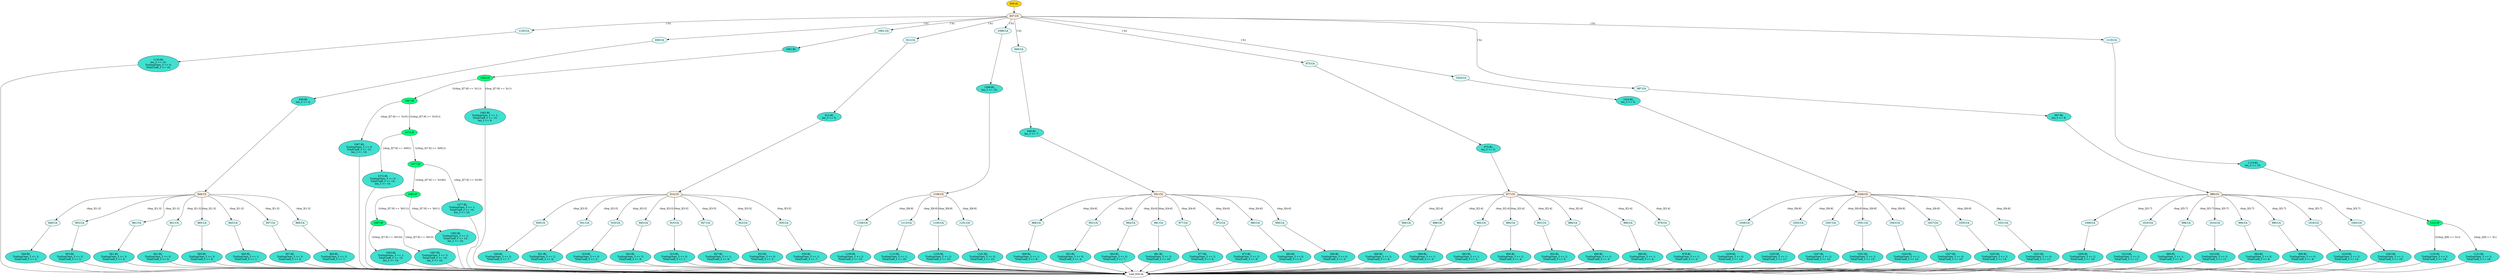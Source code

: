 strict digraph "" {
	node [label="\N"];
	"1100:CS"	 [ast="<pyverilog.vparser.ast.CaseStatement object at 0x7f204c6f4fd0>",
		fillcolor=linen,
		label="1100:CS",
		statements="[]",
		style=filled,
		typ=CaseStatement];
	"1109:CA"	 [ast="<pyverilog.vparser.ast.Case object at 0x7f204c6e0350>",
		fillcolor=lightcyan,
		label="1109:CA",
		statements="[]",
		style=filled,
		typ=Case];
	"1100:CS" -> "1109:CA"	 [cond="['rbsp_3']",
		label="rbsp_3[8:9]",
		lineno=1100];
	"1113:CA"	 [ast="<pyverilog.vparser.ast.Case object at 0x7f204c6e0710>",
		fillcolor=lightcyan,
		label="1113:CA",
		statements="[]",
		style=filled,
		typ=Case];
	"1100:CS" -> "1113:CA"	 [cond="['rbsp_3']",
		label="rbsp_3[8:9]",
		lineno=1100];
	"1105:CA"	 [ast="<pyverilog.vparser.ast.Case object at 0x7f204c6ddf50>",
		fillcolor=lightcyan,
		label="1105:CA",
		statements="[]",
		style=filled,
		typ=Case];
	"1100:CS" -> "1105:CA"	 [cond="['rbsp_3']",
		label="rbsp_3[8:9]",
		lineno=1100];
	"1101:CA"	 [ast="<pyverilog.vparser.ast.Case object at 0x7f204c6dd0d0>",
		fillcolor=lightcyan,
		label="1101:CA",
		statements="[]",
		style=filled,
		typ=Case];
	"1100:CS" -> "1101:CA"	 [cond="['rbsp_3']",
		label="rbsp_3[8:9]",
		lineno=1100];
	"838:BL"	 [ast="<pyverilog.vparser.ast.Block object at 0x7f204c6e0c50>",
		fillcolor=turquoise,
		label="838:BL
len_3 <= 4;",
		statements="[<pyverilog.vparser.ast.NonblockingSubstitution object at 0x7f204c6e0b10>]",
		style=filled,
		typ=Block];
	"840:CS"	 [ast="<pyverilog.vparser.ast.CaseStatement object at 0x7f204c6e0c90>",
		fillcolor=linen,
		label="840:CS",
		statements="[]",
		style=filled,
		typ=CaseStatement];
	"838:BL" -> "840:CS"	 [cond="[]",
		lineno=None];
	"853:BL"	 [ast="<pyverilog.vparser.ast.Block object at 0x7f204c7229d0>",
		fillcolor=turquoise,
		label="853:BL
TrailingOnes_3 <= 3;
TotalCoeff_3 <= 3;",
		statements="[<pyverilog.vparser.ast.NonblockingSubstitution object at 0x7f204c722a10>, <pyverilog.vparser.ast.NonblockingSubstitution object \
at 0x7f204c722b90>]",
		style=filled,
		typ=Block];
	"Leaf_836:AL"	 [def_var="['TotalCoeff_3', 'len_3', 'TrailingOnes_3']",
		label="Leaf_836:AL"];
	"853:BL" -> "Leaf_836:AL"	 [cond="[]",
		lineno=None];
	"906:CA"	 [ast="<pyverilog.vparser.ast.Case object at 0x7f204c737c50>",
		fillcolor=lightcyan,
		label="906:CA",
		statements="[]",
		style=filled,
		typ=Case];
	"906:BL"	 [ast="<pyverilog.vparser.ast.Block object at 0x7f204c737cd0>",
		fillcolor=turquoise,
		label="906:BL
TrailingOnes_3 <= 3;
TotalCoeff_3 <= 8;",
		statements="[<pyverilog.vparser.ast.NonblockingSubstitution object at 0x7f204c737d10>, <pyverilog.vparser.ast.NonblockingSubstitution object \
at 0x7f204c737e90>]",
		style=filled,
		typ=Block];
	"906:CA" -> "906:BL"	 [cond="[]",
		lineno=None];
	"1130:CA"	 [ast="<pyverilog.vparser.ast.Case object at 0x7f204c745050>",
		fillcolor=lightcyan,
		label="1130:CA",
		statements="[]",
		style=filled,
		typ=Case];
	"1130:BL"	 [ast="<pyverilog.vparser.ast.Block object at 0x7f204c745090>",
		fillcolor=turquoise,
		label="1130:BL
len_3 <= 10;
TrailingOnes_3 <= 0;
TotalCoeff_3 <= 16;",
		statements="[<pyverilog.vparser.ast.NonblockingSubstitution object at 0x7f204c7450d0>, <pyverilog.vparser.ast.NonblockingSubstitution object \
at 0x7f204c745210>, <pyverilog.vparser.ast.NonblockingSubstitution object at 0x7f204c745390>]",
		style=filled,
		typ=Block];
	"1130:CA" -> "1130:BL"	 [cond="[]",
		lineno=None];
	"849:BL"	 [ast="<pyverilog.vparser.ast.Block object at 0x7f204c722610>",
		fillcolor=turquoise,
		label="849:BL
TrailingOnes_3 <= 2;
TotalCoeff_3 <= 2;",
		statements="[<pyverilog.vparser.ast.NonblockingSubstitution object at 0x7f204c722650>, <pyverilog.vparser.ast.NonblockingSubstitution object \
at 0x7f204c7227d0>]",
		style=filled,
		typ=Block];
	"849:BL" -> "Leaf_836:AL"	 [cond="[]",
		lineno=None];
	"849:CA"	 [ast="<pyverilog.vparser.ast.Case object at 0x7f204c722590>",
		fillcolor=lightcyan,
		label="849:CA",
		statements="[]",
		style=filled,
		typ=Case];
	"840:CS" -> "849:CA"	 [cond="['rbsp_3']",
		label="rbsp_3[1:3]",
		lineno=840];
	"853:CA"	 [ast="<pyverilog.vparser.ast.Case object at 0x7f204c722950>",
		fillcolor=lightcyan,
		label="853:CA",
		statements="[]",
		style=filled,
		typ=Case];
	"840:CS" -> "853:CA"	 [cond="['rbsp_3']",
		label="rbsp_3[1:3]",
		lineno=840];
	"861:CA"	 [ast="<pyverilog.vparser.ast.Case object at 0x7f204c737110>",
		fillcolor=lightcyan,
		label="861:CA",
		statements="[]",
		style=filled,
		typ=Case];
	"840:CS" -> "861:CA"	 [cond="['rbsp_3']",
		label="rbsp_3[1:3]",
		lineno=840];
	"841:CA"	 [ast="<pyverilog.vparser.ast.Case object at 0x7f204c6e0dd0>",
		fillcolor=lightcyan,
		label="841:CA",
		statements="[]",
		style=filled,
		typ=Case];
	"840:CS" -> "841:CA"	 [cond="['rbsp_3']",
		label="rbsp_3[1:3]",
		lineno=840];
	"865:CA"	 [ast="<pyverilog.vparser.ast.Case object at 0x7f204c7374d0>",
		fillcolor=lightcyan,
		label="865:CA",
		statements="[]",
		style=filled,
		typ=Case];
	"840:CS" -> "865:CA"	 [cond="['rbsp_3']",
		label="rbsp_3[1:3]",
		lineno=840];
	"845:CA"	 [ast="<pyverilog.vparser.ast.Case object at 0x7f204c7221d0>",
		fillcolor=lightcyan,
		label="845:CA",
		statements="[]",
		style=filled,
		typ=Case];
	"840:CS" -> "845:CA"	 [cond="['rbsp_3']",
		label="rbsp_3[1:3]",
		lineno=840];
	"857:CA"	 [ast="<pyverilog.vparser.ast.Case object at 0x7f204c722d10>",
		fillcolor=lightcyan,
		label="857:CA",
		statements="[]",
		style=filled,
		typ=Case];
	"840:CS" -> "857:CA"	 [cond="['rbsp_3']",
		label="rbsp_3[1:3]",
		lineno=840];
	"869:CA"	 [ast="<pyverilog.vparser.ast.Case object at 0x7f204c737890>",
		fillcolor=lightcyan,
		label="869:CA",
		statements="[]",
		style=filled,
		typ=Case];
	"840:CS" -> "869:CA"	 [cond="['rbsp_3']",
		label="rbsp_3[1:3]",
		lineno=840];
	"838:CA"	 [ast="<pyverilog.vparser.ast.Case object at 0x7f204c752f50>",
		fillcolor=lightcyan,
		label="838:CA",
		statements="[]",
		style=filled,
		typ=Case];
	"838:CA" -> "838:BL"	 [cond="[]",
		lineno=None];
	"1121:IF"	 [ast="<pyverilog.vparser.ast.IfStatement object at 0x7f204c745510>",
		fillcolor=springgreen,
		label="1121:IF",
		statements="[]",
		style=filled,
		typ=IfStatement];
	"1125:BL"	 [ast="<pyverilog.vparser.ast.Block object at 0x7f204c745590>",
		fillcolor=turquoise,
		label="1125:BL
TrailingOnes_3 <= 3;
TotalCoeff_3 <= 16;",
		statements="[<pyverilog.vparser.ast.NonblockingSubstitution object at 0x7f204c7455d0>, <pyverilog.vparser.ast.NonblockingSubstitution object \
at 0x7f204c745750>]",
		style=filled,
		typ=Block];
	"1121:IF" -> "1125:BL"	 [cond="['rbsp_3']",
		label="!((rbsp_3[9] == 'b1))",
		lineno=1121];
	"1121:BL"	 [ast="<pyverilog.vparser.ast.Block object at 0x7f204c745910>",
		fillcolor=turquoise,
		label="1121:BL
TrailingOnes_3 <= 2;
TotalCoeff_3 <= 16;",
		statements="[<pyverilog.vparser.ast.NonblockingSubstitution object at 0x7f204c745950>, <pyverilog.vparser.ast.NonblockingSubstitution object \
at 0x7f204c745ad0>]",
		style=filled,
		typ=Block];
	"1121:IF" -> "1121:BL"	 [cond="['rbsp_3']",
		label="(rbsp_3[9] == 'b1)",
		lineno=1121];
	"1039:CA"	 [ast="<pyverilog.vparser.ast.Case object at 0x7f204c745d90>",
		fillcolor=lightcyan,
		label="1039:CA",
		statements="[]",
		style=filled,
		typ=Case];
	"1039:BL"	 [ast="<pyverilog.vparser.ast.Block object at 0x7f204c745e10>",
		fillcolor=turquoise,
		label="1039:BL
TrailingOnes_3 <= 0;
TotalCoeff_3 <= 12;",
		statements="[<pyverilog.vparser.ast.NonblockingSubstitution object at 0x7f204c745e50>, <pyverilog.vparser.ast.NonblockingSubstitution object \
at 0x7f204c745fd0>]",
		style=filled,
		typ=Block];
	"1039:CA" -> "1039:BL"	 [cond="[]",
		lineno=None];
	"939:BL"	 [ast="<pyverilog.vparser.ast.Block object at 0x7f204c746e50>",
		fillcolor=turquoise,
		label="939:BL
TrailingOnes_3 <= 2;
TotalCoeff_3 <= 7;",
		statements="[<pyverilog.vparser.ast.NonblockingSubstitution object at 0x7f204c746e90>, <pyverilog.vparser.ast.NonblockingSubstitution object \
at 0x7f204c74e090>]",
		style=filled,
		typ=Block];
	"939:BL" -> "Leaf_836:AL"	 [cond="[]",
		lineno=None];
	"1035:BL"	 [ast="<pyverilog.vparser.ast.Block object at 0x7f204c73b890>",
		fillcolor=turquoise,
		label="1035:BL
TrailingOnes_3 <= 1;
TotalCoeff_3 <= 11;",
		statements="[<pyverilog.vparser.ast.NonblockingSubstitution object at 0x7f204c73b590>, <pyverilog.vparser.ast.NonblockingSubstitution object \
at 0x7f204c73b710>]",
		style=filled,
		typ=Block];
	"1035:BL" -> "Leaf_836:AL"	 [cond="[]",
		lineno=None];
	"849:CA" -> "849:BL"	 [cond="[]",
		lineno=None];
	"981:BL"	 [ast="<pyverilog.vparser.ast.Block object at 0x7f204c73bbd0>",
		fillcolor=turquoise,
		label="981:BL
TrailingOnes_3 <= 3;
TotalCoeff_3 <= 10;",
		statements="[<pyverilog.vparser.ast.NonblockingSubstitution object at 0x7f204c73b8d0>, <pyverilog.vparser.ast.NonblockingSubstitution object \
at 0x7f204c73ba50>]",
		style=filled,
		typ=Block];
	"981:BL" -> "Leaf_836:AL"	 [cond="[]",
		lineno=None];
	"882:BL"	 [ast="<pyverilog.vparser.ast.Block object at 0x7f204c73bf10>",
		fillcolor=turquoise,
		label="882:BL
TrailingOnes_3 <= 1;
TotalCoeff_3 <= 3;",
		statements="[<pyverilog.vparser.ast.NonblockingSubstitution object at 0x7f204c73bc10>, <pyverilog.vparser.ast.NonblockingSubstitution object \
at 0x7f204c73bd90>]",
		style=filled,
		typ=Block];
	"882:BL" -> "Leaf_836:AL"	 [cond="[]",
		lineno=None];
	"1006:CA"	 [ast="<pyverilog.vparser.ast.Case object at 0x7f204c73bf50>",
		fillcolor=lightcyan,
		label="1006:CA",
		statements="[]",
		style=filled,
		typ=Case];
	"1006:BL"	 [ast="<pyverilog.vparser.ast.Block object at 0x7f204c73bfd0>",
		fillcolor=turquoise,
		label="1006:BL
TrailingOnes_3 <= 2;
TotalCoeff_3 <= 10;",
		statements="[<pyverilog.vparser.ast.NonblockingSubstitution object at 0x7f204c754050>, <pyverilog.vparser.ast.NonblockingSubstitution object \
at 0x7f204c754210>]",
		style=filled,
		typ=Block];
	"1006:CA" -> "1006:BL"	 [cond="[]",
		lineno=None];
	"1061:CA"	 [ast="<pyverilog.vparser.ast.Case object at 0x7f204c754390>",
		fillcolor=lightcyan,
		label="1061:CA",
		statements="[]",
		style=filled,
		typ=Case];
	"1061:BL"	 [ast="<pyverilog.vparser.ast.Block object at 0x7f204c754490>",
		fillcolor=turquoise,
		label="1061:BL",
		statements="[]",
		style=filled,
		typ=Block];
	"1061:CA" -> "1061:BL"	 [cond="[]",
		lineno=None];
	"898:CA"	 [ast="<pyverilog.vparser.ast.Case object at 0x7f204c73afd0>",
		fillcolor=lightcyan,
		label="898:CA",
		statements="[]",
		style=filled,
		typ=Case];
	"898:BL"	 [ast="<pyverilog.vparser.ast.Block object at 0x7f204c741090>",
		fillcolor=turquoise,
		label="898:BL
TrailingOnes_3 <= 1;
TotalCoeff_3 <= 5;",
		statements="[<pyverilog.vparser.ast.NonblockingSubstitution object at 0x7f204c7410d0>, <pyverilog.vparser.ast.NonblockingSubstitution object \
at 0x7f204c741290>]",
		style=filled,
		typ=Block];
	"898:CA" -> "898:BL"	 [cond="[]",
		lineno=None];
	"927:BL"	 [ast="<pyverilog.vparser.ast.Block object at 0x7f204c741710>",
		fillcolor=turquoise,
		label="927:BL
TrailingOnes_3 <= 1;
TotalCoeff_3 <= 6;",
		statements="[<pyverilog.vparser.ast.NonblockingSubstitution object at 0x7f204c741410>, <pyverilog.vparser.ast.NonblockingSubstitution object \
at 0x7f204c741590>]",
		style=filled,
		typ=Block];
	"927:BL" -> "Leaf_836:AL"	 [cond="[]",
		lineno=None];
	"968:CA"	 [ast="<pyverilog.vparser.ast.Case object at 0x7f204c72a2d0>",
		fillcolor=lightcyan,
		label="968:CA",
		statements="[]",
		style=filled,
		typ=Case];
	"968:BL"	 [ast="<pyverilog.vparser.ast.Block object at 0x7f204c749090>",
		fillcolor=turquoise,
		label="968:BL
TrailingOnes_3 <= 1;
TotalCoeff_3 <= 8;",
		statements="[<pyverilog.vparser.ast.NonblockingSubstitution object at 0x7f204c723d50>, <pyverilog.vparser.ast.NonblockingSubstitution object \
at 0x7f204c723ed0>]",
		style=filled,
		typ=Block];
	"968:CA" -> "968:BL"	 [cond="[]",
		lineno=None];
	"1072:BL"	 [ast="<pyverilog.vparser.ast.Block object at 0x7f204c727d50>",
		fillcolor=turquoise,
		label="1072:BL
TrailingOnes_3 <= 0;
TotalCoeff_3 <= 14;
len_3 <= 10;",
		statements="[<pyverilog.vparser.ast.NonblockingSubstitution object at 0x7f204c727d90>, <pyverilog.vparser.ast.NonblockingSubstitution object \
at 0x7f204c727f10>, <pyverilog.vparser.ast.NonblockingSubstitution object at 0x7f204c73a0d0>]",
		style=filled,
		typ=Block];
	"1072:BL" -> "Leaf_836:AL"	 [cond="[]",
		lineno=None];
	"1101:BL"	 [ast="<pyverilog.vparser.ast.Block object at 0x7f204c6dda10>",
		fillcolor=turquoise,
		label="1101:BL
TrailingOnes_3 <= 0;
TotalCoeff_3 <= 15;",
		statements="[<pyverilog.vparser.ast.NonblockingSubstitution object at 0x7f204c6ddc10>, <pyverilog.vparser.ast.NonblockingSubstitution object \
at 0x7f204c6dddd0>]",
		style=filled,
		typ=Block];
	"1101:BL" -> "Leaf_836:AL"	 [cond="[]",
		lineno=None];
	"1010:CA"	 [ast="<pyverilog.vparser.ast.Case object at 0x7f204c741750>",
		fillcolor=lightcyan,
		label="1010:CA",
		statements="[]",
		style=filled,
		typ=Case];
	"1010:BL"	 [ast="<pyverilog.vparser.ast.Block object at 0x7f204c7417d0>",
		fillcolor=turquoise,
		label="1010:BL
TrailingOnes_3 <= 2;
TotalCoeff_3 <= 11;",
		statements="[<pyverilog.vparser.ast.NonblockingSubstitution object at 0x7f204c741810>, <pyverilog.vparser.ast.NonblockingSubstitution object \
at 0x7f204c7419d0>]",
		style=filled,
		typ=Block];
	"1010:CA" -> "1010:BL"	 [cond="[]",
		lineno=None];
	"890:BL"	 [ast="<pyverilog.vparser.ast.Block object at 0x7f204c741e50>",
		fillcolor=turquoise,
		label="890:BL
TrailingOnes_3 <= 1;
TotalCoeff_3 <= 4;",
		statements="[<pyverilog.vparser.ast.NonblockingSubstitution object at 0x7f204c741b50>, <pyverilog.vparser.ast.NonblockingSubstitution object \
at 0x7f204c741cd0>]",
		style=filled,
		typ=Block];
	"890:BL" -> "Leaf_836:AL"	 [cond="[]",
		lineno=None];
	"1035:CA"	 [ast="<pyverilog.vparser.ast.Case object at 0x7f204c741e90>",
		fillcolor=lightcyan,
		label="1035:CA",
		statements="[]",
		style=filled,
		typ=Case];
	"1035:CA" -> "1035:BL"	 [cond="[]",
		lineno=None];
	"1062:IF"	 [ast="<pyverilog.vparser.ast.IfStatement object at 0x7f204c7544d0>",
		fillcolor=springgreen,
		label="1062:IF",
		statements="[]",
		style=filled,
		typ=IfStatement];
	"1061:BL" -> "1062:IF"	 [cond="[]",
		lineno=None];
	"912:CA"	 [ast="<pyverilog.vparser.ast.Case object at 0x7f204c747890>",
		fillcolor=lightcyan,
		label="912:CA",
		statements="[]",
		style=filled,
		typ=Case];
	"912:BL"	 [ast="<pyverilog.vparser.ast.Block object at 0x7f204c747990>",
		fillcolor=turquoise,
		label="912:BL
len_3 <= 6;",
		statements="[<pyverilog.vparser.ast.NonblockingSubstitution object at 0x7f204c7479d0>]",
		style=filled,
		typ=Block];
	"912:CA" -> "912:BL"	 [cond="[]",
		lineno=None];
	"939:CA"	 [ast="<pyverilog.vparser.ast.Case object at 0x7f204c746dd0>",
		fillcolor=lightcyan,
		label="939:CA",
		statements="[]",
		style=filled,
		typ=Case];
	"939:CA" -> "939:BL"	 [cond="[]",
		lineno=None];
	"1125:BL" -> "Leaf_836:AL"	 [cond="[]",
		lineno=None];
	"841:BL"	 [ast="<pyverilog.vparser.ast.Block object at 0x7f204c6e0e50>",
		fillcolor=turquoise,
		label="841:BL
TrailingOnes_3 <= 0;
TotalCoeff_3 <= 0;",
		statements="[<pyverilog.vparser.ast.NonblockingSubstitution object at 0x7f204c6e0e90>, <pyverilog.vparser.ast.NonblockingSubstitution object \
at 0x7f204c722050>]",
		style=filled,
		typ=Block];
	"841:BL" -> "Leaf_836:AL"	 [cond="[]",
		lineno=None];
	"865:BL"	 [ast="<pyverilog.vparser.ast.Block object at 0x7f204c737550>",
		fillcolor=turquoise,
		label="865:BL
TrailingOnes_3 <= 3;
TotalCoeff_3 <= 6;",
		statements="[<pyverilog.vparser.ast.NonblockingSubstitution object at 0x7f204c737590>, <pyverilog.vparser.ast.NonblockingSubstitution object \
at 0x7f204c737710>]",
		style=filled,
		typ=Block];
	"865:BL" -> "Leaf_836:AL"	 [cond="[]",
		lineno=None];
	"972:BL"	 [ast="<pyverilog.vparser.ast.Block object at 0x7f204c7493d0>",
		fillcolor=turquoise,
		label="972:BL
TrailingOnes_3 <= 2;
TotalCoeff_3 <= 8;",
		statements="[<pyverilog.vparser.ast.NonblockingSubstitution object at 0x7f204c7490d0>, <pyverilog.vparser.ast.NonblockingSubstitution object \
at 0x7f204c749250>]",
		style=filled,
		typ=Block];
	"972:BL" -> "Leaf_836:AL"	 [cond="[]",
		lineno=None];
	"952:CA"	 [ast="<pyverilog.vparser.ast.Case object at 0x7f204c7232d0>",
		fillcolor=lightcyan,
		label="952:CA",
		statements="[]",
		style=filled,
		typ=Case];
	"952:BL"	 [ast="<pyverilog.vparser.ast.Block object at 0x7f204c723350>",
		fillcolor=turquoise,
		label="952:BL
TrailingOnes_3 <= 0;
TotalCoeff_3 <= 4;",
		statements="[<pyverilog.vparser.ast.NonblockingSubstitution object at 0x7f204c723390>, <pyverilog.vparser.ast.NonblockingSubstitution object \
at 0x7f204c723550>]",
		style=filled,
		typ=Block];
	"952:CA" -> "952:BL"	 [cond="[]",
		lineno=None];
	"1105:BL"	 [ast="<pyverilog.vparser.ast.Block object at 0x7f204c6ddfd0>",
		fillcolor=turquoise,
		label="1105:BL
TrailingOnes_3 <= 2;
TotalCoeff_3 <= 15;",
		statements="[<pyverilog.vparser.ast.NonblockingSubstitution object at 0x7f204c6e0050>, <pyverilog.vparser.ast.NonblockingSubstitution object \
at 0x7f204c6e01d0>]",
		style=filled,
		typ=Block];
	"1105:BL" -> "Leaf_836:AL"	 [cond="[]",
		lineno=None];
	"931:CA"	 [ast="<pyverilog.vparser.ast.Case object at 0x7f204c7469d0>",
		fillcolor=lightcyan,
		label="931:CA",
		statements="[]",
		style=filled,
		typ=Case];
	"931:BL"	 [ast="<pyverilog.vparser.ast.Block object at 0x7f204c746a50>",
		fillcolor=turquoise,
		label="931:BL
TrailingOnes_3 <= 2;
TotalCoeff_3 <= 6;",
		statements="[<pyverilog.vparser.ast.NonblockingSubstitution object at 0x7f204c746a90>, <pyverilog.vparser.ast.NonblockingSubstitution object \
at 0x7f204c746c50>]",
		style=filled,
		typ=Block];
	"931:CA" -> "931:BL"	 [cond="[]",
		lineno=None];
	"1047:BL"	 [ast="<pyverilog.vparser.ast.Block object at 0x7f204c73b210>",
		fillcolor=turquoise,
		label="1047:BL
TrailingOnes_3 <= 2;
TotalCoeff_3 <= 12;",
		statements="[<pyverilog.vparser.ast.NonblockingSubstitution object at 0x7f204c73b250>, <pyverilog.vparser.ast.NonblockingSubstitution object \
at 0x7f204c73b410>]",
		style=filled,
		typ=Block];
	"1047:BL" -> "Leaf_836:AL"	 [cond="[]",
		lineno=None];
	"987:BL"	 [ast="<pyverilog.vparser.ast.Block object at 0x7f204c74e350>",
		fillcolor=turquoise,
		label="987:BL
len_3 <= 8;",
		statements="[<pyverilog.vparser.ast.NonblockingSubstitution object at 0x7f204c74e210>]",
		style=filled,
		typ=Block];
	"989:CS"	 [ast="<pyverilog.vparser.ast.CaseStatement object at 0x7f204c74e390>",
		fillcolor=linen,
		label="989:CS",
		statements="[]",
		style=filled,
		typ=CaseStatement];
	"987:BL" -> "989:CS"	 [cond="[]",
		lineno=None];
	"919:CA"	 [ast="<pyverilog.vparser.ast.Case object at 0x7f204c73e9d0>",
		fillcolor=lightcyan,
		label="919:CA",
		statements="[]",
		style=filled,
		typ=Case];
	"919:BL"	 [ast="<pyverilog.vparser.ast.Block object at 0x7f204c73ea50>",
		fillcolor=turquoise,
		label="919:BL
TrailingOnes_3 <= 0;
TotalCoeff_3 <= 2;",
		statements="[<pyverilog.vparser.ast.NonblockingSubstitution object at 0x7f204c73ea90>, <pyverilog.vparser.ast.NonblockingSubstitution object \
at 0x7f204c73ec50>]",
		style=filled,
		typ=Block];
	"919:CA" -> "919:BL"	 [cond="[]",
		lineno=None];
	"998:CA"	 [ast="<pyverilog.vparser.ast.Case object at 0x7f204c74e990>",
		fillcolor=lightcyan,
		label="998:CA",
		statements="[]",
		style=filled,
		typ=Case];
	"998:BL"	 [ast="<pyverilog.vparser.ast.Block object at 0x7f204c74ea10>",
		fillcolor=turquoise,
		label="998:BL
TrailingOnes_3 <= 1;
TotalCoeff_3 <= 9;",
		statements="[<pyverilog.vparser.ast.NonblockingSubstitution object at 0x7f204c74ea50>, <pyverilog.vparser.ast.NonblockingSubstitution object \
at 0x7f204c74ec10>]",
		style=filled,
		typ=Block];
	"998:CA" -> "998:BL"	 [cond="[]",
		lineno=None];
	"1067:BL"	 [ast="<pyverilog.vparser.ast.Block object at 0x7f204c73a390>",
		fillcolor=turquoise,
		label="1067:BL
TrailingOnes_3 <= 0;
TotalCoeff_3 <= 13;
len_3 <= 10;",
		statements="[<pyverilog.vparser.ast.NonblockingSubstitution object at 0x7f204c73a3d0>, <pyverilog.vparser.ast.NonblockingSubstitution object \
at 0x7f204c73a550>, <pyverilog.vparser.ast.NonblockingSubstitution object at 0x7f204c73a6d0>]",
		style=filled,
		typ=Block];
	"1067:BL" -> "Leaf_836:AL"	 [cond="[]",
		lineno=None];
	"1002:BL"	 [ast="<pyverilog.vparser.ast.Block object at 0x7f204c74ee10>",
		fillcolor=turquoise,
		label="1002:BL
TrailingOnes_3 <= 1;
TotalCoeff_3 <= 10;",
		statements="[<pyverilog.vparser.ast.NonblockingSubstitution object at 0x7f204c74ee50>, <pyverilog.vparser.ast.NonblockingSubstitution object \
at 0x7f204c73e050>]",
		style=filled,
		typ=Block];
	"1002:BL" -> "Leaf_836:AL"	 [cond="[]",
		lineno=None];
	"915:BL"	 [ast="<pyverilog.vparser.ast.Block object at 0x7f204c747110>",
		fillcolor=turquoise,
		label="915:BL
TrailingOnes_3 <= 0;
TotalCoeff_3 <= 1;",
		statements="[<pyverilog.vparser.ast.NonblockingSubstitution object at 0x7f204c73edd0>, <pyverilog.vparser.ast.NonblockingSubstitution object \
at 0x7f204c73ef50>]",
		style=filled,
		typ=Block];
	"915:BL" -> "Leaf_836:AL"	 [cond="[]",
		lineno=None];
	"990:BL"	 [ast="<pyverilog.vparser.ast.Block object at 0x7f204c74e550>",
		fillcolor=turquoise,
		label="990:BL
TrailingOnes_3 <= 0;
TotalCoeff_3 <= 8;",
		statements="[<pyverilog.vparser.ast.NonblockingSubstitution object at 0x7f204c74e590>, <pyverilog.vparser.ast.NonblockingSubstitution object \
at 0x7f204c74e750>]",
		style=filled,
		typ=Block];
	"990:BL" -> "Leaf_836:AL"	 [cond="[]",
		lineno=None];
	"875:BL"	 [ast="<pyverilog.vparser.ast.Block object at 0x7f204c749510>",
		fillcolor=turquoise,
		label="875:BL
len_3 <= 5;",
		statements="[<pyverilog.vparser.ast.NonblockingSubstitution object at 0x7f204c749550>]",
		style=filled,
		typ=Block];
	"877:CS"	 [ast="<pyverilog.vparser.ast.CaseStatement object at 0x7f204c7496d0>",
		fillcolor=linen,
		label="877:CS",
		statements="[]",
		style=filled,
		typ=CaseStatement];
	"875:BL" -> "877:CS"	 [cond="[]",
		lineno=None];
	"894:BL"	 [ast="<pyverilog.vparser.ast.Block object at 0x7f204c746250>",
		fillcolor=turquoise,
		label="894:BL
TrailingOnes_3 <= 2;
TotalCoeff_3 <= 4;",
		statements="[<pyverilog.vparser.ast.NonblockingSubstitution object at 0x7f204c746290>, <pyverilog.vparser.ast.NonblockingSubstitution object \
at 0x7f204c746450>]",
		style=filled,
		typ=Block];
	"894:BL" -> "Leaf_836:AL"	 [cond="[]",
		lineno=None];
	"964:CA"	 [ast="<pyverilog.vparser.ast.Case object at 0x7f204c747150>",
		fillcolor=lightcyan,
		label="964:CA",
		statements="[]",
		style=filled,
		typ=Case];
	"964:BL"	 [ast="<pyverilog.vparser.ast.Block object at 0x7f204c7471d0>",
		fillcolor=turquoise,
		label="964:BL
TrailingOnes_3 <= 0;
TotalCoeff_3 <= 7;",
		statements="[<pyverilog.vparser.ast.NonblockingSubstitution object at 0x7f204c747210>, <pyverilog.vparser.ast.NonblockingSubstitution object \
at 0x7f204c7473d0>]",
		style=filled,
		typ=Block];
	"964:CA" -> "964:BL"	 [cond="[]",
		lineno=None];
	"906:BL" -> "Leaf_836:AL"	 [cond="[]",
		lineno=None];
	"1072:IF"	 [ast="<pyverilog.vparser.ast.IfStatement object at 0x7f204c754550>",
		fillcolor=springgreen,
		label="1072:IF",
		statements="[]",
		style=filled,
		typ=IfStatement];
	"1072:IF" -> "1072:BL"	 [cond="['rbsp_3']",
		label="(rbsp_3[7:9] == 'b001)",
		lineno=1072];
	"1077:IF"	 [ast="<pyverilog.vparser.ast.IfStatement object at 0x7f204c754590>",
		fillcolor=springgreen,
		label="1077:IF",
		statements="[]",
		style=filled,
		typ=IfStatement];
	"1072:IF" -> "1077:IF"	 [cond="['rbsp_3']",
		label="!((rbsp_3[7:9] == 'b001))",
		lineno=1072];
	"977:BL"	 [ast="<pyverilog.vparser.ast.Block object at 0x7f204c747850>",
		fillcolor=turquoise,
		label="977:BL
TrailingOnes_3 <= 2;
TotalCoeff_3 <= 9;",
		statements="[<pyverilog.vparser.ast.NonblockingSubstitution object at 0x7f204c747550>, <pyverilog.vparser.ast.NonblockingSubstitution object \
at 0x7f204c7476d0>]",
		style=filled,
		typ=Block];
	"977:BL" -> "Leaf_836:AL"	 [cond="[]",
		lineno=None];
	"1051:BL"	 [ast="<pyverilog.vparser.ast.Block object at 0x7f204c723290>",
		fillcolor=turquoise,
		label="1051:BL
TrailingOnes_3 <= 2;
TotalCoeff_3 <= 13;",
		statements="[<pyverilog.vparser.ast.NonblockingSubstitution object at 0x7f204c741f50>, <pyverilog.vparser.ast.NonblockingSubstitution object \
at 0x7f204c723110>]",
		style=filled,
		typ=Block];
	"1051:BL" -> "Leaf_836:AL"	 [cond="[]",
		lineno=None];
	"1014:CA"	 [ast="<pyverilog.vparser.ast.Case object at 0x7f204c73e1d0>",
		fillcolor=lightcyan,
		label="1014:CA",
		statements="[]",
		style=filled,
		typ=Case];
	"1014:BL"	 [ast="<pyverilog.vparser.ast.Block object at 0x7f204c73e250>",
		fillcolor=turquoise,
		label="1014:BL
TrailingOnes_3 <= 3;
TotalCoeff_3 <= 11;",
		statements="[<pyverilog.vparser.ast.NonblockingSubstitution object at 0x7f204c73e290>, <pyverilog.vparser.ast.NonblockingSubstitution object \
at 0x7f204c73e450>]",
		style=filled,
		typ=Block];
	"1014:CA" -> "1014:BL"	 [cond="[]",
		lineno=None];
	"943:CA"	 [ast="<pyverilog.vparser.ast.Case object at 0x7f204c740310>",
		fillcolor=lightcyan,
		label="943:CA",
		statements="[]",
		style=filled,
		typ=Case];
	"943:BL"	 [ast="<pyverilog.vparser.ast.Block object at 0x7f204c740390>",
		fillcolor=turquoise,
		label="943:BL
TrailingOnes_3 <= 3;
TotalCoeff_3 <= 9;",
		statements="[<pyverilog.vparser.ast.NonblockingSubstitution object at 0x7f204c7403d0>, <pyverilog.vparser.ast.NonblockingSubstitution object \
at 0x7f204c740590>]",
		style=filled,
		typ=Block];
	"943:CA" -> "943:BL"	 [cond="[]",
		lineno=None];
	"1087:IF"	 [ast="<pyverilog.vparser.ast.IfStatement object at 0x7f204c754610>",
		fillcolor=springgreen,
		label="1087:IF",
		statements="[]",
		style=filled,
		typ=IfStatement];
	"1092:BL"	 [ast="<pyverilog.vparser.ast.Block object at 0x7f204c754650>",
		fillcolor=turquoise,
		label="1092:BL
TrailingOnes_3 <= 1;
TotalCoeff_3 <= 15;
len_3 <= 10;",
		statements="[<pyverilog.vparser.ast.NonblockingSubstitution object at 0x7f204c754690>, <pyverilog.vparser.ast.NonblockingSubstitution object \
at 0x7f204c754850>, <pyverilog.vparser.ast.NonblockingSubstitution object at 0x7f204c7549d0>]",
		style=filled,
		typ=Block];
	"1087:IF" -> "1092:BL"	 [cond="['rbsp_3']",
		label="!((rbsp_3[7:9] == 'b010))",
		lineno=1087];
	"1087:BL"	 [ast="<pyverilog.vparser.ast.Block object at 0x7f204c754b10>",
		fillcolor=turquoise,
		label="1087:BL
TrailingOnes_3 <= 3;
TotalCoeff_3 <= 14;
len_3 <= 10;",
		statements="[<pyverilog.vparser.ast.NonblockingSubstitution object at 0x7f204c754b50>, <pyverilog.vparser.ast.NonblockingSubstitution object \
at 0x7f204c754cd0>, <pyverilog.vparser.ast.NonblockingSubstitution object at 0x7f204c754e50>]",
		style=filled,
		typ=Block];
	"1087:IF" -> "1087:BL"	 [cond="['rbsp_3']",
		label="(rbsp_3[7:9] == 'b010)",
		lineno=1087];
	"853:CA" -> "853:BL"	 [cond="[]",
		lineno=None];
	"1067:IF"	 [ast="<pyverilog.vparser.ast.IfStatement object at 0x7f204c754510>",
		fillcolor=springgreen,
		label="1067:IF",
		statements="[]",
		style=filled,
		typ=IfStatement];
	"1062:IF" -> "1067:IF"	 [cond="['rbsp_3']",
		label="!((rbsp_3[7:8] == 'b11))",
		lineno=1062];
	"1062:BL"	 [ast="<pyverilog.vparser.ast.Block object at 0x7f204c73a990>",
		fillcolor=turquoise,
		label="1062:BL
TrailingOnes_3 <= 1;
TotalCoeff_3 <= 13;
len_3 <= 9;",
		statements="[<pyverilog.vparser.ast.NonblockingSubstitution object at 0x7f204c73a9d0>, <pyverilog.vparser.ast.NonblockingSubstitution object \
at 0x7f204c73ab50>, <pyverilog.vparser.ast.NonblockingSubstitution object at 0x7f204c73acd0>]",
		style=filled,
		typ=Block];
	"1062:IF" -> "1062:BL"	 [cond="['rbsp_3']",
		label="(rbsp_3[7:8] == 'b11)",
		lineno=1062];
	"952:BL" -> "Leaf_836:AL"	 [cond="[]",
		lineno=None];
	"1047:CA"	 [ast="<pyverilog.vparser.ast.Case object at 0x7f204c73b190>",
		fillcolor=lightcyan,
		label="1047:CA",
		statements="[]",
		style=filled,
		typ=Case];
	"1047:CA" -> "1047:BL"	 [cond="[]",
		lineno=None];
	"994:CA"	 [ast="<pyverilog.vparser.ast.Case object at 0x7f204c74e8d0>",
		fillcolor=lightcyan,
		label="994:CA",
		statements="[]",
		style=filled,
		typ=Case];
	"994:BL"	 [ast="<pyverilog.vparser.ast.Block object at 0x7f204c7239d0>",
		fillcolor=turquoise,
		label="994:BL
TrailingOnes_3 <= 0;
TotalCoeff_3 <= 9;",
		statements="[<pyverilog.vparser.ast.NonblockingSubstitution object at 0x7f204c7236d0>, <pyverilog.vparser.ast.NonblockingSubstitution object \
at 0x7f204c723850>]",
		style=filled,
		typ=Block];
	"994:CA" -> "994:BL"	 [cond="[]",
		lineno=None];
	"1067:IF" -> "1067:BL"	 [cond="['rbsp_3']",
		label="(rbsp_3[7:9] == 'b101)",
		lineno=1067];
	"1067:IF" -> "1072:IF"	 [cond="['rbsp_3']",
		label="!((rbsp_3[7:9] == 'b101))",
		lineno=1067];
	"1039:BL" -> "Leaf_836:AL"	 [cond="[]",
		lineno=None];
	"998:BL" -> "Leaf_836:AL"	 [cond="[]",
		lineno=None];
	"1130:BL" -> "Leaf_836:AL"	 [cond="[]",
		lineno=None];
	"915:CA"	 [ast="<pyverilog.vparser.ast.Case object at 0x7f204c747c90>",
		fillcolor=lightcyan,
		label="915:CA",
		statements="[]",
		style=filled,
		typ=Case];
	"915:CA" -> "915:BL"	 [cond="[]",
		lineno=None];
	"882:CA"	 [ast="<pyverilog.vparser.ast.Case object at 0x7f204c749c10>",
		fillcolor=lightcyan,
		label="882:CA",
		statements="[]",
		style=filled,
		typ=Case];
	"882:CA" -> "882:BL"	 [cond="[]",
		lineno=None];
	"964:BL" -> "Leaf_836:AL"	 [cond="[]",
		lineno=None];
	"1006:BL" -> "Leaf_836:AL"	 [cond="[]",
		lineno=None];
	"981:CA"	 [ast="<pyverilog.vparser.ast.Case object at 0x7f204c740a50>",
		fillcolor=lightcyan,
		label="981:CA",
		statements="[]",
		style=filled,
		typ=Case];
	"981:CA" -> "981:BL"	 [cond="[]",
		lineno=None];
	"977:CA"	 [ast="<pyverilog.vparser.ast.Case object at 0x7f204c740b10>",
		fillcolor=lightcyan,
		label="977:CA",
		statements="[]",
		style=filled,
		typ=Case];
	"977:CA" -> "977:BL"	 [cond="[]",
		lineno=None];
	"894:CA"	 [ast="<pyverilog.vparser.ast.Case object at 0x7f204c7461d0>",
		fillcolor=lightcyan,
		label="894:CA",
		statements="[]",
		style=filled,
		typ=Case];
	"894:CA" -> "894:BL"	 [cond="[]",
		lineno=None];
	"1051:CA"	 [ast="<pyverilog.vparser.ast.Case object at 0x7f204c740bd0>",
		fillcolor=lightcyan,
		label="1051:CA",
		statements="[]",
		style=filled,
		typ=Case];
	"1051:CA" -> "1051:BL"	 [cond="[]",
		lineno=None];
	"1014:BL" -> "Leaf_836:AL"	 [cond="[]",
		lineno=None];
	"1098:CA"	 [ast="<pyverilog.vparser.ast.Case object at 0x7f204c752690>",
		fillcolor=lightcyan,
		label="1098:CA",
		statements="[]",
		style=filled,
		typ=Case];
	"1098:BL"	 [ast="<pyverilog.vparser.ast.Block object at 0x7f204c752790>",
		fillcolor=turquoise,
		label="1098:BL
len_3 <= 10;",
		statements="[<pyverilog.vparser.ast.NonblockingSubstitution object at 0x7f204c7527d0>]",
		style=filled,
		typ=Block];
	"1098:CA" -> "1098:BL"	 [cond="[]",
		lineno=None];
	"968:BL" -> "Leaf_836:AL"	 [cond="[]",
		lineno=None];
	"927:CA"	 [ast="<pyverilog.vparser.ast.Case object at 0x7f204c747e10>",
		fillcolor=lightcyan,
		label="927:CA",
		statements="[]",
		style=filled,
		typ=Case];
	"927:CA" -> "927:BL"	 [cond="[]",
		lineno=None];
	"951:CS"	 [ast="<pyverilog.vparser.ast.CaseStatement object at 0x7f204c740c90>",
		fillcolor=linen,
		label="951:CS",
		statements="[]",
		style=filled,
		typ=CaseStatement];
	"951:CS" -> "968:CA"	 [cond="['rbsp_3']",
		label="rbsp_3[4:6]",
		lineno=951];
	"951:CS" -> "952:CA"	 [cond="['rbsp_3']",
		label="rbsp_3[4:6]",
		lineno=951];
	"951:CS" -> "964:CA"	 [cond="['rbsp_3']",
		label="rbsp_3[4:6]",
		lineno=951];
	"951:CS" -> "981:CA"	 [cond="['rbsp_3']",
		label="rbsp_3[4:6]",
		lineno=951];
	"951:CS" -> "977:CA"	 [cond="['rbsp_3']",
		label="rbsp_3[4:6]",
		lineno=951];
	"972:CA"	 [ast="<pyverilog.vparser.ast.Case object at 0x7f204c72a390>",
		fillcolor=lightcyan,
		label="972:CA",
		statements="[]",
		style=filled,
		typ=Case];
	"951:CS" -> "972:CA"	 [cond="['rbsp_3']",
		label="rbsp_3[4:6]",
		lineno=951];
	"960:CA"	 [ast="<pyverilog.vparser.ast.Case object at 0x7f204c740e90>",
		fillcolor=lightcyan,
		label="960:CA",
		statements="[]",
		style=filled,
		typ=Case];
	"951:CS" -> "960:CA"	 [cond="['rbsp_3']",
		label="rbsp_3[4:6]",
		lineno=951];
	"956:CA"	 [ast="<pyverilog.vparser.ast.Case object at 0x7f204c740dd0>",
		fillcolor=lightcyan,
		label="956:CA",
		statements="[]",
		style=filled,
		typ=Case];
	"951:CS" -> "956:CA"	 [cond="['rbsp_3']",
		label="rbsp_3[4:6]",
		lineno=951];
	"949:CA"	 [ast="<pyverilog.vparser.ast.Case object at 0x7f204c72a450>",
		fillcolor=lightcyan,
		label="949:CA",
		statements="[]",
		style=filled,
		typ=Case];
	"949:BL"	 [ast="<pyverilog.vparser.ast.Block object at 0x7f204c72a550>",
		fillcolor=turquoise,
		label="949:BL
len_3 <= 7;",
		statements="[<pyverilog.vparser.ast.NonblockingSubstitution object at 0x7f204c72a590>]",
		style=filled,
		typ=Block];
	"949:CA" -> "949:BL"	 [cond="[]",
		lineno=None];
	"1043:CA"	 [ast="<pyverilog.vparser.ast.Case object at 0x7f204c72a710>",
		fillcolor=lightcyan,
		label="1043:CA",
		statements="[]",
		style=filled,
		typ=Case];
	"1043:BL"	 [ast="<pyverilog.vparser.ast.Block object at 0x7f204c72a790>",
		fillcolor=turquoise,
		label="1043:BL
TrailingOnes_3 <= 1;
TotalCoeff_3 <= 12;",
		statements="[<pyverilog.vparser.ast.NonblockingSubstitution object at 0x7f204c72a7d0>, <pyverilog.vparser.ast.NonblockingSubstitution object \
at 0x7f204c72a990>]",
		style=filled,
		typ=Block];
	"1043:CA" -> "1043:BL"	 [cond="[]",
		lineno=None];
	"1031:BL"	 [ast="<pyverilog.vparser.ast.Block object at 0x7f204c72ae10>",
		fillcolor=turquoise,
		label="1031:BL
TrailingOnes_3 <= 0;
TotalCoeff_3 <= 11;",
		statements="[<pyverilog.vparser.ast.NonblockingSubstitution object at 0x7f204c72ab10>, <pyverilog.vparser.ast.NonblockingSubstitution object \
at 0x7f204c72ac90>]",
		style=filled,
		typ=Block];
	"1031:BL" -> "Leaf_836:AL"	 [cond="[]",
		lineno=None];
	"861:BL"	 [ast="<pyverilog.vparser.ast.Block object at 0x7f204c737190>",
		fillcolor=turquoise,
		label="861:BL
TrailingOnes_3 <= 3;
TotalCoeff_3 <= 5;",
		statements="[<pyverilog.vparser.ast.NonblockingSubstitution object at 0x7f204c7371d0>, <pyverilog.vparser.ast.NonblockingSubstitution object \
at 0x7f204c737350>]",
		style=filled,
		typ=Block];
	"861:BL" -> "Leaf_836:AL"	 [cond="[]",
		lineno=None];
	"1027:CA"	 [ast="<pyverilog.vparser.ast.Case object at 0x7f204c72ae50>",
		fillcolor=lightcyan,
		label="1027:CA",
		statements="[]",
		style=filled,
		typ=Case];
	"1027:BL"	 [ast="<pyverilog.vparser.ast.Block object at 0x7f204c72aed0>",
		fillcolor=turquoise,
		label="1027:BL
TrailingOnes_3 <= 0;
TotalCoeff_3 <= 10;",
		statements="[<pyverilog.vparser.ast.NonblockingSubstitution object at 0x7f204c72af10>, <pyverilog.vparser.ast.NonblockingSubstitution object \
at 0x7f204c752110>]",
		style=filled,
		typ=Block];
	"1027:CA" -> "1027:BL"	 [cond="[]",
		lineno=None];
	"1055:CA"	 [ast="<pyverilog.vparser.ast.Case object at 0x7f204c752290>",
		fillcolor=lightcyan,
		label="1055:CA",
		statements="[]",
		style=filled,
		typ=Case];
	"1055:BL"	 [ast="<pyverilog.vparser.ast.Block object at 0x7f204c752310>",
		fillcolor=turquoise,
		label="1055:BL
TrailingOnes_3 <= 3;
TotalCoeff_3 <= 13;",
		statements="[<pyverilog.vparser.ast.NonblockingSubstitution object at 0x7f204c752350>, <pyverilog.vparser.ast.NonblockingSubstitution object \
at 0x7f204c752510>]",
		style=filled,
		typ=Block];
	"1055:CA" -> "1055:BL"	 [cond="[]",
		lineno=None];
	"1109:BL"	 [ast="<pyverilog.vparser.ast.Block object at 0x7f204c6e03d0>",
		fillcolor=turquoise,
		label="1109:BL
TrailingOnes_3 <= 3;
TotalCoeff_3 <= 15;",
		statements="[<pyverilog.vparser.ast.NonblockingSubstitution object at 0x7f204c6e0410>, <pyverilog.vparser.ast.NonblockingSubstitution object \
at 0x7f204c6e0590>]",
		style=filled,
		typ=Block];
	"1109:CA" -> "1109:BL"	 [cond="[]",
		lineno=None];
	"956:BL"	 [ast="<pyverilog.vparser.ast.Block object at 0x7f204c740a10>",
		fillcolor=turquoise,
		label="956:BL
TrailingOnes_3 <= 0;
TotalCoeff_3 <= 5;",
		statements="[<pyverilog.vparser.ast.NonblockingSubstitution object at 0x7f204c740710>, <pyverilog.vparser.ast.NonblockingSubstitution object \
at 0x7f204c740890>]",
		style=filled,
		typ=Block];
	"956:BL" -> "Leaf_836:AL"	 [cond="[]",
		lineno=None];
	"1113:BL"	 [ast="<pyverilog.vparser.ast.Block object at 0x7f204c6e0790>",
		fillcolor=turquoise,
		label="1113:BL
TrailingOnes_3 <= 1;
TotalCoeff_3 <= 16;",
		statements="[<pyverilog.vparser.ast.NonblockingSubstitution object at 0x7f204c6e07d0>, <pyverilog.vparser.ast.NonblockingSubstitution object \
at 0x7f204c6e0950>]",
		style=filled,
		typ=Block];
	"1113:CA" -> "1113:BL"	 [cond="[]",
		lineno=None];
	"902:CA"	 [ast="<pyverilog.vparser.ast.Case object at 0x7f204c7465d0>",
		fillcolor=lightcyan,
		label="902:CA",
		statements="[]",
		style=filled,
		typ=Case];
	"902:BL"	 [ast="<pyverilog.vparser.ast.Block object at 0x7f204c746650>",
		fillcolor=turquoise,
		label="902:BL
TrailingOnes_3 <= 2;
TotalCoeff_3 <= 5;",
		statements="[<pyverilog.vparser.ast.NonblockingSubstitution object at 0x7f204c746690>, <pyverilog.vparser.ast.NonblockingSubstitution object \
at 0x7f204c746850>]",
		style=filled,
		typ=Block];
	"902:CA" -> "902:BL"	 [cond="[]",
		lineno=None];
	"857:BL"	 [ast="<pyverilog.vparser.ast.Block object at 0x7f204c722d90>",
		fillcolor=turquoise,
		label="857:BL
TrailingOnes_3 <= 3;
TotalCoeff_3 <= 4;",
		statements="[<pyverilog.vparser.ast.NonblockingSubstitution object at 0x7f204c722dd0>, <pyverilog.vparser.ast.NonblockingSubstitution object \
at 0x7f204c722f50>]",
		style=filled,
		typ=Block];
	"857:BL" -> "Leaf_836:AL"	 [cond="[]",
		lineno=None];
	"1082:BL"	 [ast="<pyverilog.vparser.ast.Block object at 0x7f204c727150>",
		fillcolor=turquoise,
		label="1082:BL
TrailingOnes_3 <= 2;
TotalCoeff_3 <= 14;
len_3 <= 10;",
		statements="[<pyverilog.vparser.ast.NonblockingSubstitution object at 0x7f204c727190>, <pyverilog.vparser.ast.NonblockingSubstitution object \
at 0x7f204c727310>, <pyverilog.vparser.ast.NonblockingSubstitution object at 0x7f204c727490>]",
		style=filled,
		typ=Block];
	"1082:BL" -> "Leaf_836:AL"	 [cond="[]",
		lineno=None];
	"875:CA"	 [ast="<pyverilog.vparser.ast.Case object at 0x7f204c749410>",
		fillcolor=lightcyan,
		label="875:CA",
		statements="[]",
		style=filled,
		typ=Case];
	"875:CA" -> "875:BL"	 [cond="[]",
		lineno=None];
	"1024:CA"	 [ast="<pyverilog.vparser.ast.Case object at 0x7f204c752950>",
		fillcolor=lightcyan,
		label="1024:CA",
		statements="[]",
		style=filled,
		typ=Case];
	"1024:BL"	 [ast="<pyverilog.vparser.ast.Block object at 0x7f204c752a50>",
		fillcolor=turquoise,
		label="1024:BL
len_3 <= 9;",
		statements="[<pyverilog.vparser.ast.NonblockingSubstitution object at 0x7f204c752a90>]",
		style=filled,
		typ=Block];
	"1024:CA" -> "1024:BL"	 [cond="[]",
		lineno=None];
	"886:CA"	 [ast="<pyverilog.vparser.ast.Case object at 0x7f204c749cd0>",
		fillcolor=lightcyan,
		label="886:CA",
		statements="[]",
		style=filled,
		typ=Case];
	"886:BL"	 [ast="<pyverilog.vparser.ast.Block object at 0x7f204c749d50>",
		fillcolor=turquoise,
		label="886:BL
TrailingOnes_3 <= 2;
TotalCoeff_3 <= 3;",
		statements="[<pyverilog.vparser.ast.NonblockingSubstitution object at 0x7f204c749d90>, <pyverilog.vparser.ast.NonblockingSubstitution object \
at 0x7f204c749f50>]",
		style=filled,
		typ=Block];
	"886:CA" -> "886:BL"	 [cond="[]",
		lineno=None];
	"877:CS" -> "906:CA"	 [cond="['rbsp_3']",
		label="rbsp_3[2:4]",
		lineno=877];
	"877:CS" -> "898:CA"	 [cond="['rbsp_3']",
		label="rbsp_3[2:4]",
		lineno=877];
	"877:CS" -> "882:CA"	 [cond="['rbsp_3']",
		label="rbsp_3[2:4]",
		lineno=877];
	"877:CS" -> "894:CA"	 [cond="['rbsp_3']",
		label="rbsp_3[2:4]",
		lineno=877];
	"877:CS" -> "902:CA"	 [cond="['rbsp_3']",
		label="rbsp_3[2:4]",
		lineno=877];
	"877:CS" -> "886:CA"	 [cond="['rbsp_3']",
		label="rbsp_3[2:4]",
		lineno=877];
	"890:CA"	 [ast="<pyverilog.vparser.ast.Case object at 0x7f204c746110>",
		fillcolor=lightcyan,
		label="890:CA",
		statements="[]",
		style=filled,
		typ=Case];
	"877:CS" -> "890:CA"	 [cond="['rbsp_3']",
		label="rbsp_3[2:4]",
		lineno=877];
	"878:CA"	 [ast="<pyverilog.vparser.ast.Case object at 0x7f204c749810>",
		fillcolor=lightcyan,
		label="878:CA",
		statements="[]",
		style=filled,
		typ=Case];
	"877:CS" -> "878:CA"	 [cond="['rbsp_3']",
		label="rbsp_3[2:4]",
		lineno=877];
	"1031:CA"	 [ast="<pyverilog.vparser.ast.Case object at 0x7f204c752d50>",
		fillcolor=lightcyan,
		label="1031:CA",
		statements="[]",
		style=filled,
		typ=Case];
	"1031:CA" -> "1031:BL"	 [cond="[]",
		lineno=None];
	"1027:BL" -> "Leaf_836:AL"	 [cond="[]",
		lineno=None];
	"949:BL" -> "951:CS"	 [cond="[]",
		lineno=None];
	"1043:BL" -> "Leaf_836:AL"	 [cond="[]",
		lineno=None];
	"861:CA" -> "861:BL"	 [cond="[]",
		lineno=None];
	"989:CS" -> "1006:CA"	 [cond="['rbsp_3']",
		label="rbsp_3[5:7]",
		lineno=989];
	"989:CS" -> "1010:CA"	 [cond="['rbsp_3']",
		label="rbsp_3[5:7]",
		lineno=989];
	"989:CS" -> "998:CA"	 [cond="['rbsp_3']",
		label="rbsp_3[5:7]",
		lineno=989];
	"989:CS" -> "1014:CA"	 [cond="['rbsp_3']",
		label="rbsp_3[5:7]",
		lineno=989];
	"989:CS" -> "994:CA"	 [cond="['rbsp_3']",
		label="rbsp_3[5:7]",
		lineno=989];
	"990:CA"	 [ast="<pyverilog.vparser.ast.Case object at 0x7f204c74e4d0>",
		fillcolor=lightcyan,
		label="990:CA",
		statements="[]",
		style=filled,
		typ=Case];
	"989:CS" -> "990:CA"	 [cond="['rbsp_3']",
		label="rbsp_3[5:7]",
		lineno=989];
	"1018:CA"	 [ast="<pyverilog.vparser.ast.Case object at 0x7f204c73e5d0>",
		fillcolor=lightcyan,
		label="1018:CA",
		statements="[]",
		style=filled,
		typ=Case];
	"989:CS" -> "1018:CA"	 [cond="['rbsp_3']",
		label="rbsp_3[5:7]",
		lineno=989];
	"1002:CA"	 [ast="<pyverilog.vparser.ast.Case object at 0x7f204c74ed90>",
		fillcolor=lightcyan,
		label="1002:CA",
		statements="[]",
		style=filled,
		typ=Case];
	"989:CS" -> "1002:CA"	 [cond="['rbsp_3']",
		label="rbsp_3[5:7]",
		lineno=989];
	"1113:BL" -> "Leaf_836:AL"	 [cond="[]",
		lineno=None];
	"972:CA" -> "972:BL"	 [cond="[]",
		lineno=None];
	"919:BL" -> "Leaf_836:AL"	 [cond="[]",
		lineno=None];
	"931:BL" -> "Leaf_836:AL"	 [cond="[]",
		lineno=None];
	"987:CA"	 [ast="<pyverilog.vparser.ast.Case object at 0x7f204c752e10>",
		fillcolor=lightcyan,
		label="987:CA",
		statements="[]",
		style=filled,
		typ=Case];
	"987:CA" -> "987:BL"	 [cond="[]",
		lineno=None];
	"886:BL" -> "Leaf_836:AL"	 [cond="[]",
		lineno=None];
	"1098:BL" -> "1100:CS"	 [cond="[]",
		lineno=None];
	"994:BL" -> "Leaf_836:AL"	 [cond="[]",
		lineno=None];
	"1092:BL" -> "Leaf_836:AL"	 [cond="[]",
		lineno=None];
	"1082:IF"	 [ast="<pyverilog.vparser.ast.IfStatement object at 0x7f204c7545d0>",
		fillcolor=springgreen,
		label="1082:IF",
		statements="[]",
		style=filled,
		typ=IfStatement];
	"1082:IF" -> "1087:IF"	 [cond="['rbsp_3']",
		label="!((rbsp_3[7:9] == 'b011))",
		lineno=1082];
	"1082:IF" -> "1082:BL"	 [cond="['rbsp_3']",
		label="(rbsp_3[7:9] == 'b011)",
		lineno=1082];
	"914:CS"	 [ast="<pyverilog.vparser.ast.CaseStatement object at 0x7f204c747b50>",
		fillcolor=linen,
		label="914:CS",
		statements="[]",
		style=filled,
		typ=CaseStatement];
	"914:CS" -> "939:CA"	 [cond="['rbsp_3']",
		label="rbsp_3[3:5]",
		lineno=914];
	"914:CS" -> "931:CA"	 [cond="['rbsp_3']",
		label="rbsp_3[3:5]",
		lineno=914];
	"914:CS" -> "919:CA"	 [cond="['rbsp_3']",
		label="rbsp_3[3:5]",
		lineno=914];
	"914:CS" -> "943:CA"	 [cond="['rbsp_3']",
		label="rbsp_3[3:5]",
		lineno=914];
	"914:CS" -> "915:CA"	 [cond="['rbsp_3']",
		label="rbsp_3[3:5]",
		lineno=914];
	"914:CS" -> "927:CA"	 [cond="['rbsp_3']",
		label="rbsp_3[3:5]",
		lineno=914];
	"923:CA"	 [ast="<pyverilog.vparser.ast.Case object at 0x7f204c747d50>",
		fillcolor=lightcyan,
		label="923:CA",
		statements="[]",
		style=filled,
		typ=Case];
	"914:CS" -> "923:CA"	 [cond="['rbsp_3']",
		label="rbsp_3[3:5]",
		lineno=914];
	"935:CA"	 [ast="<pyverilog.vparser.ast.Case object at 0x7f204c747ed0>",
		fillcolor=lightcyan,
		label="935:CA",
		statements="[]",
		style=filled,
		typ=Case];
	"914:CS" -> "935:CA"	 [cond="['rbsp_3']",
		label="rbsp_3[3:5]",
		lineno=914];
	"990:CA" -> "990:BL"	 [cond="[]",
		lineno=None];
	"869:BL"	 [ast="<pyverilog.vparser.ast.Block object at 0x7f204c737910>",
		fillcolor=turquoise,
		label="869:BL
TrailingOnes_3 <= 3;
TotalCoeff_3 <= 7;",
		statements="[<pyverilog.vparser.ast.NonblockingSubstitution object at 0x7f204c737950>, <pyverilog.vparser.ast.NonblockingSubstitution object \
at 0x7f204c737ad0>]",
		style=filled,
		typ=Block];
	"869:BL" -> "Leaf_836:AL"	 [cond="[]",
		lineno=None];
	"1062:BL" -> "Leaf_836:AL"	 [cond="[]",
		lineno=None];
	"1018:BL"	 [ast="<pyverilog.vparser.ast.Block object at 0x7f204c73e650>",
		fillcolor=turquoise,
		label="1018:BL
TrailingOnes_3 <= 3;
TotalCoeff_3 <= 12;",
		statements="[<pyverilog.vparser.ast.NonblockingSubstitution object at 0x7f204c73e690>, <pyverilog.vparser.ast.NonblockingSubstitution object \
at 0x7f204c73e850>]",
		style=filled,
		typ=Block];
	"1018:BL" -> "Leaf_836:AL"	 [cond="[]",
		lineno=None];
	"878:BL"	 [ast="<pyverilog.vparser.ast.Block object at 0x7f204c749890>",
		fillcolor=turquoise,
		label="878:BL
TrailingOnes_3 <= 1;
TotalCoeff_3 <= 2;",
		statements="[<pyverilog.vparser.ast.NonblockingSubstitution object at 0x7f204c7498d0>, <pyverilog.vparser.ast.NonblockingSubstitution object \
at 0x7f204c749a90>]",
		style=filled,
		typ=Block];
	"878:BL" -> "Leaf_836:AL"	 [cond="[]",
		lineno=None];
	"1087:BL" -> "Leaf_836:AL"	 [cond="[]",
		lineno=None];
	"890:CA" -> "890:BL"	 [cond="[]",
		lineno=None];
	"960:BL"	 [ast="<pyverilog.vparser.ast.Block object at 0x7f204c740f10>",
		fillcolor=turquoise,
		label="960:BL
TrailingOnes_3 <= 0;
TotalCoeff_3 <= 6;",
		statements="[<pyverilog.vparser.ast.NonblockingSubstitution object at 0x7f204c740f50>, <pyverilog.vparser.ast.NonblockingSubstitution object \
at 0x7f204c72a150>]",
		style=filled,
		typ=Block];
	"960:CA" -> "960:BL"	 [cond="[]",
		lineno=None];
	"845:BL"	 [ast="<pyverilog.vparser.ast.Block object at 0x7f204c722250>",
		fillcolor=turquoise,
		label="845:BL
TrailingOnes_3 <= 1;
TotalCoeff_3 <= 1;",
		statements="[<pyverilog.vparser.ast.NonblockingSubstitution object at 0x7f204c722290>, <pyverilog.vparser.ast.NonblockingSubstitution object \
at 0x7f204c722410>]",
		style=filled,
		typ=Block];
	"845:BL" -> "Leaf_836:AL"	 [cond="[]",
		lineno=None];
	"1010:BL" -> "Leaf_836:AL"	 [cond="[]",
		lineno=None];
	"923:BL"	 [ast="<pyverilog.vparser.ast.Block object at 0x7f204c723d10>",
		fillcolor=turquoise,
		label="923:BL
TrailingOnes_3 <= 0;
TotalCoeff_3 <= 3;",
		statements="[<pyverilog.vparser.ast.NonblockingSubstitution object at 0x7f204c723a10>, <pyverilog.vparser.ast.NonblockingSubstitution object \
at 0x7f204c723b90>]",
		style=filled,
		typ=Block];
	"923:CA" -> "923:BL"	 [cond="[]",
		lineno=None];
	"1018:CA" -> "1018:BL"	 [cond="[]",
		lineno=None];
	"1026:CS"	 [ast="<pyverilog.vparser.ast.CaseStatement object at 0x7f204c752c10>",
		fillcolor=linen,
		label="1026:CS",
		statements="[]",
		style=filled,
		typ=CaseStatement];
	"1026:CS" -> "1039:CA"	 [cond="['rbsp_3']",
		label="rbsp_3[6:8]",
		lineno=1026];
	"1026:CS" -> "1035:CA"	 [cond="['rbsp_3']",
		label="rbsp_3[6:8]",
		lineno=1026];
	"1026:CS" -> "1047:CA"	 [cond="['rbsp_3']",
		label="rbsp_3[6:8]",
		lineno=1026];
	"1026:CS" -> "1051:CA"	 [cond="['rbsp_3']",
		label="rbsp_3[6:8]",
		lineno=1026];
	"1026:CS" -> "1043:CA"	 [cond="['rbsp_3']",
		label="rbsp_3[6:8]",
		lineno=1026];
	"1026:CS" -> "1027:CA"	 [cond="['rbsp_3']",
		label="rbsp_3[6:8]",
		lineno=1026];
	"1026:CS" -> "1055:CA"	 [cond="['rbsp_3']",
		label="rbsp_3[6:8]",
		lineno=1026];
	"1026:CS" -> "1031:CA"	 [cond="['rbsp_3']",
		label="rbsp_3[6:8]",
		lineno=1026];
	"1105:CA" -> "1105:BL"	 [cond="[]",
		lineno=None];
	"935:BL"	 [ast="<pyverilog.vparser.ast.Block object at 0x7f204c747f50>",
		fillcolor=turquoise,
		label="935:BL
TrailingOnes_3 <= 1;
TotalCoeff_3 <= 7;",
		statements="[<pyverilog.vparser.ast.NonblockingSubstitution object at 0x7f204c747f90>, <pyverilog.vparser.ast.NonblockingSubstitution object \
at 0x7f204c740190>]",
		style=filled,
		typ=Block];
	"935:BL" -> "Leaf_836:AL"	 [cond="[]",
		lineno=None];
	"960:BL" -> "Leaf_836:AL"	 [cond="[]",
		lineno=None];
	"912:BL" -> "914:CS"	 [cond="[]",
		lineno=None];
	"841:CA" -> "841:BL"	 [cond="[]",
		lineno=None];
	"1121:BL" -> "Leaf_836:AL"	 [cond="[]",
		lineno=None];
	"865:CA" -> "865:BL"	 [cond="[]",
		lineno=None];
	"1077:IF" -> "1082:IF"	 [cond="['rbsp_3']",
		label="!((rbsp_3[7:9] == 'b100))",
		lineno=1077];
	"1077:BL"	 [ast="<pyverilog.vparser.ast.Block object at 0x7f204c727750>",
		fillcolor=turquoise,
		label="1077:BL
TrailingOnes_3 <= 1;
TotalCoeff_3 <= 14;
len_3 <= 10;",
		statements="[<pyverilog.vparser.ast.NonblockingSubstitution object at 0x7f204c727790>, <pyverilog.vparser.ast.NonblockingSubstitution object \
at 0x7f204c727910>, <pyverilog.vparser.ast.NonblockingSubstitution object at 0x7f204c727a90>]",
		style=filled,
		typ=Block];
	"1077:IF" -> "1077:BL"	 [cond="['rbsp_3']",
		label="(rbsp_3[7:9] == 'b100)",
		lineno=1077];
	"1119:CA"	 [ast="<pyverilog.vparser.ast.Case object at 0x7f204c5560d0>",
		fillcolor=lightcyan,
		label="1119:CA",
		statements="[]",
		style=filled,
		typ=Case];
	"1119:BL"	 [ast="<pyverilog.vparser.ast.Block object at 0x7f204c5561d0>",
		fillcolor=turquoise,
		label="1119:BL
len_3 <= 10;",
		statements="[<pyverilog.vparser.ast.NonblockingSubstitution object at 0x7f204c556210>]",
		style=filled,
		typ=Block];
	"1119:CA" -> "1119:BL"	 [cond="[]",
		lineno=None];
	"837:CS"	 [ast="<pyverilog.vparser.ast.CaseStatement object at 0x7f204c556390>",
		fillcolor=linen,
		label="837:CS",
		statements="[]",
		style=filled,
		typ=CaseStatement];
	"837:CS" -> "1130:CA"	 [cond="[]",
		label="1'b1",
		lineno=837];
	"837:CS" -> "838:CA"	 [cond="[]",
		label="1'b1",
		lineno=837];
	"837:CS" -> "1061:CA"	 [cond="[]",
		label="1'b1",
		lineno=837];
	"837:CS" -> "912:CA"	 [cond="[]",
		label="1'b1",
		lineno=837];
	"837:CS" -> "1098:CA"	 [cond="[]",
		label="1'b1",
		lineno=837];
	"837:CS" -> "949:CA"	 [cond="[]",
		label="1'b1",
		lineno=837];
	"837:CS" -> "875:CA"	 [cond="[]",
		label="1'b1",
		lineno=837];
	"837:CS" -> "1024:CA"	 [cond="[]",
		label="1'b1",
		lineno=837];
	"837:CS" -> "987:CA"	 [cond="[]",
		label="1'b1",
		lineno=837];
	"837:CS" -> "1119:CA"	 [cond="[]",
		label="1'b1",
		lineno=837];
	"878:CA" -> "878:BL"	 [cond="[]",
		lineno=None];
	"836:AL"	 [ast="<pyverilog.vparser.ast.Always object at 0x7f204c556410>",
		clk_sens=False,
		fillcolor=gold,
		label="836:AL",
		sens="['rbsp_3']",
		statements="[]",
		style=filled,
		typ=Always,
		use_var="['rbsp_3']"];
	"836:AL" -> "837:CS"	 [cond="[]",
		lineno=None];
	"1055:BL" -> "Leaf_836:AL"	 [cond="[]",
		lineno=None];
	"1077:BL" -> "Leaf_836:AL"	 [cond="[]",
		lineno=None];
	"923:BL" -> "Leaf_836:AL"	 [cond="[]",
		lineno=None];
	"1002:CA" -> "1002:BL"	 [cond="[]",
		lineno=None];
	"845:CA" -> "845:BL"	 [cond="[]",
		lineno=None];
	"857:CA" -> "857:BL"	 [cond="[]",
		lineno=None];
	"1109:BL" -> "Leaf_836:AL"	 [cond="[]",
		lineno=None];
	"898:BL" -> "Leaf_836:AL"	 [cond="[]",
		lineno=None];
	"943:BL" -> "Leaf_836:AL"	 [cond="[]",
		lineno=None];
	"935:CA" -> "935:BL"	 [cond="[]",
		lineno=None];
	"956:CA" -> "956:BL"	 [cond="[]",
		lineno=None];
	"1119:BL" -> "1121:IF"	 [cond="[]",
		lineno=None];
	"869:CA" -> "869:BL"	 [cond="[]",
		lineno=None];
	"1101:CA" -> "1101:BL"	 [cond="[]",
		lineno=None];
	"902:BL" -> "Leaf_836:AL"	 [cond="[]",
		lineno=None];
	"1024:BL" -> "1026:CS"	 [cond="[]",
		lineno=None];
}
